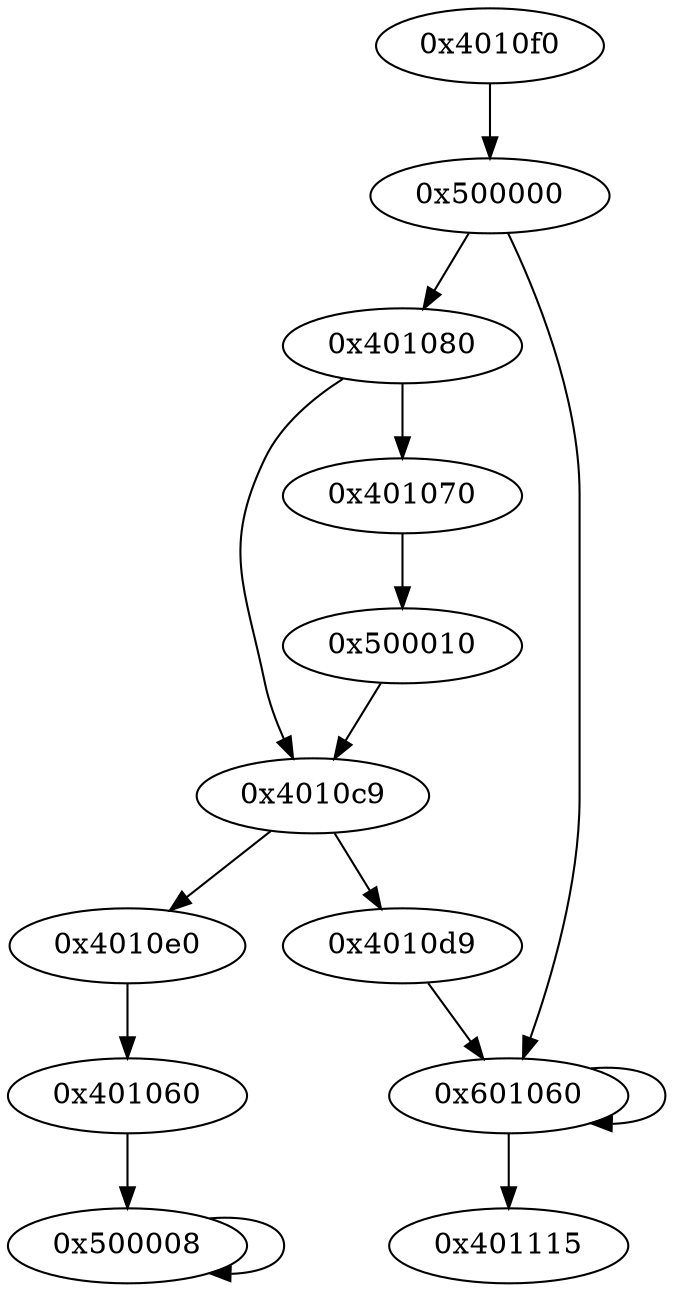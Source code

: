 digraph {
"4010f0" [label="0x4010f0"];
500000 [label="0x500000"];
401080 [label="0x401080"];
401070 [label="0x401070"];
500010 [label="0x500010"];
"4010c9" [label="0x4010c9"];
"4010d9" [label="0x4010d9"];
"4010e0" [label="0x4010e0"];
601060 [label="0x601060"];
401060 [label="0x401060"];
500008 [label="0x500008"];
401115 [label="0x401115"];
"4010f0" -> 500000;
500000 -> 401080;
500000 -> 601060;
401080 -> 401070;
401080 -> "4010c9";
401070 -> 500010;
500010 -> "4010c9";
"4010c9" -> "4010d9";
"4010c9" -> "4010e0";
"4010d9" -> 601060;
"4010e0" -> 401060;
601060 -> 601060;
601060 -> 401115;
401060 -> 500008;
500008 -> 500008;
}
